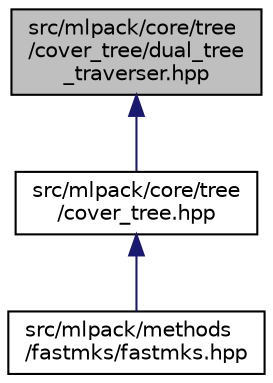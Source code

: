 digraph "src/mlpack/core/tree/cover_tree/dual_tree_traverser.hpp"
{
  edge [fontname="Helvetica",fontsize="10",labelfontname="Helvetica",labelfontsize="10"];
  node [fontname="Helvetica",fontsize="10",shape=record];
  Node1 [label="src/mlpack/core/tree\l/cover_tree/dual_tree\l_traverser.hpp",height=0.2,width=0.4,color="black", fillcolor="grey75", style="filled" fontcolor="black"];
  Node1 -> Node2 [dir="back",color="midnightblue",fontsize="10",style="solid"];
  Node2 [label="src/mlpack/core/tree\l/cover_tree.hpp",height=0.2,width=0.4,color="black", fillcolor="white", style="filled",URL="$cover__tree_8hpp.html"];
  Node2 -> Node3 [dir="back",color="midnightblue",fontsize="10",style="solid"];
  Node3 [label="src/mlpack/methods\l/fastmks/fastmks.hpp",height=0.2,width=0.4,color="black", fillcolor="white", style="filled",URL="$fastmks_8hpp.html"];
}

